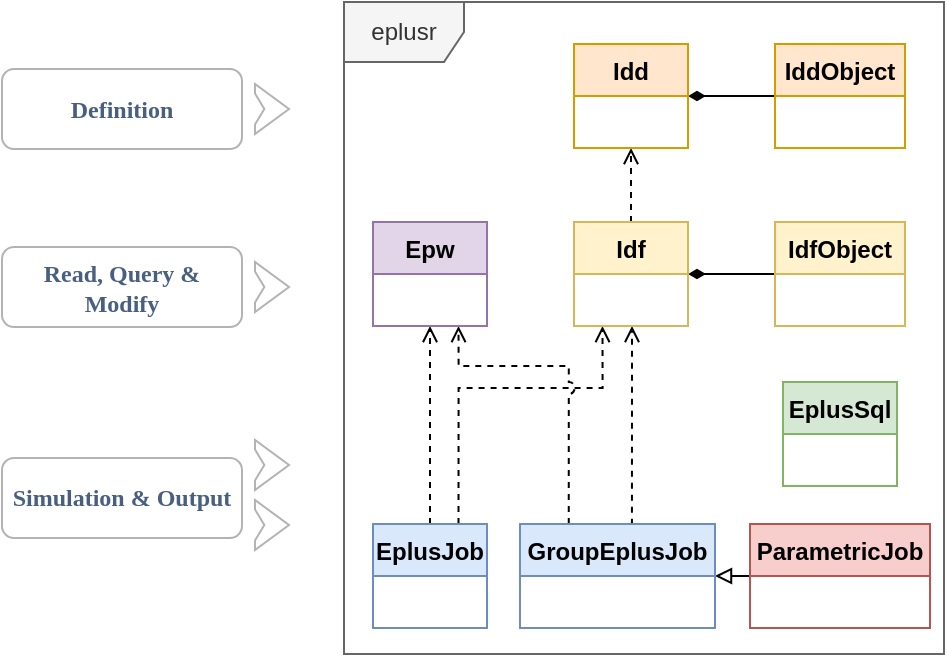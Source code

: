 <mxfile version="13.6.2" type="device"><diagram name="Class Structure" id="Page-1"><mxGraphModel dx="1899" dy="-377" grid="0" gridSize="10" guides="1" tooltips="1" connect="1" arrows="1" fold="1" page="1" pageScale="1" pageWidth="827" pageHeight="1169" math="0" shadow="0"><root><mxCell id="0"/><mxCell id="NJHj3KLOFkImKLp3vAMm-3" value="Frame" style="" parent="0"/><mxCell id="YoMR5SBuCKbf0dK1vw11-123" value="eplusr" style="shape=umlFrame;whiteSpace=wrap;html=1;fillColor=#f5f5f5;strokeColor=#666666;fontColor=#333333;" parent="NJHj3KLOFkImKLp3vAMm-3" vertex="1"><mxGeometry x="-606" y="1231" width="300" height="326" as="geometry"/></mxCell><mxCell id="NJHj3KLOFkImKLp3vAMm-10" value="" style="verticalLabelPosition=bottom;verticalAlign=middle;html=1;shape=mxgraph.arrows2.arrow;dy=0.38;dx=52.59;notch=4.66;fillColor=#FFFFFF;rounded=1;strokeColor=#B3B3B3;" parent="NJHj3KLOFkImKLp3vAMm-3" vertex="1"><mxGeometry x="-650.5" y="1450" width="17" height="25" as="geometry"/></mxCell><mxCell id="NJHj3KLOFkImKLp3vAMm-11" value="" style="verticalLabelPosition=bottom;verticalAlign=middle;html=1;shape=mxgraph.arrows2.arrow;dy=0.38;dx=52.59;notch=4.66;fillColor=#FFFFFF;rounded=1;strokeColor=#B3B3B3;" parent="NJHj3KLOFkImKLp3vAMm-3" vertex="1"><mxGeometry x="-650.5" y="1480" width="17" height="25" as="geometry"/></mxCell><mxCell id="1" parent="0"/><mxCell id="YoMR5SBuCKbf0dK1vw11-111" style="edgeStyle=orthogonalEdgeStyle;rounded=0;orthogonalLoop=1;jettySize=auto;html=1;endArrow=diamondThin;endFill=1;" parent="1" source="YoMR5SBuCKbf0dK1vw11-81" target="YoMR5SBuCKbf0dK1vw11-76" edge="1"><mxGeometry relative="1" as="geometry"/></mxCell><mxCell id="YoMR5SBuCKbf0dK1vw11-119" style="edgeStyle=orthogonalEdgeStyle;rounded=0;orthogonalLoop=1;jettySize=auto;html=1;dashed=1;endArrow=open;endFill=0;" parent="1" source="YoMR5SBuCKbf0dK1vw11-85" target="YoMR5SBuCKbf0dK1vw11-76" edge="1"><mxGeometry relative="1" as="geometry"/></mxCell><mxCell id="YoMR5SBuCKbf0dK1vw11-115" style="edgeStyle=orthogonalEdgeStyle;rounded=0;orthogonalLoop=1;jettySize=auto;html=1;endArrow=open;endFill=0;dashed=1;exitX=0.5;exitY=0;exitDx=0;exitDy=0;" parent="1" source="YoMR5SBuCKbf0dK1vw11-94" target="YoMR5SBuCKbf0dK1vw11-91" edge="1"><mxGeometry relative="1" as="geometry"><mxPoint x="-529" y="1467" as="sourcePoint"/><Array as="points"><mxPoint x="-563" y="1486"/><mxPoint x="-563" y="1486"/></Array></mxGeometry></mxCell><mxCell id="YoMR5SBuCKbf0dK1vw11-122" style="edgeStyle=orthogonalEdgeStyle;rounded=0;jumpStyle=arc;orthogonalLoop=1;jettySize=auto;html=1;dashed=1;endArrow=open;endFill=0;exitX=0.574;exitY=0.008;exitDx=0;exitDy=0;exitPerimeter=0;" parent="1" source="YoMR5SBuCKbf0dK1vw11-97" edge="1"><mxGeometry relative="1" as="geometry"><mxPoint x="-462" y="1457" as="sourcePoint"/><mxPoint x="-462" y="1393" as="targetPoint"/><Array as="points"/></mxGeometry></mxCell><mxCell id="YoMR5SBuCKbf0dK1vw11-112" style="edgeStyle=orthogonalEdgeStyle;rounded=0;orthogonalLoop=1;jettySize=auto;html=1;endArrow=block;endFill=0;exitX=0;exitY=0.5;exitDx=0;exitDy=0;entryX=1;entryY=0.5;entryDx=0;entryDy=0;" parent="1" source="YoMR5SBuCKbf0dK1vw11-103" target="YoMR5SBuCKbf0dK1vw11-97" edge="1"><mxGeometry relative="1" as="geometry"><Array as="points"><mxPoint x="-409" y="1518"/><mxPoint x="-409" y="1518"/></Array></mxGeometry></mxCell><mxCell id="YoMR5SBuCKbf0dK1vw11-113" style="edgeStyle=orthogonalEdgeStyle;rounded=0;orthogonalLoop=1;jettySize=auto;html=1;endArrow=diamondThin;endFill=1;exitX=0;exitY=0.5;exitDx=0;exitDy=0;" parent="1" source="YoMR5SBuCKbf0dK1vw11-88" target="YoMR5SBuCKbf0dK1vw11-85" edge="1"><mxGeometry relative="1" as="geometry"><mxPoint x="-83.0" y="1379.667" as="sourcePoint"/></mxGeometry></mxCell><mxCell id="XFYxlY6Ahm0kKZ-icqUG-3" value="&lt;font face=&quot;Verdana&quot; color=&quot;#485f80&quot;&gt;&lt;b&gt;Definition&lt;/b&gt;&lt;/font&gt;" style="rounded=1;whiteSpace=wrap;html=1;fontFamily=Helvetica;fontSize=12;fontColor=#000000;align=center;strokeColor=#B3B3B3;fillColor=#FFFFFF;" parent="1" vertex="1"><mxGeometry x="-777" y="1264.5" width="120" height="40" as="geometry"/></mxCell><mxCell id="XFYxlY6Ahm0kKZ-icqUG-4" value="&lt;font face=&quot;Verdana&quot; color=&quot;#485f80&quot;&gt;&lt;b&gt;Read, Query &amp;amp; Modify&lt;/b&gt;&lt;/font&gt;" style="rounded=1;whiteSpace=wrap;html=1;fontFamily=Helvetica;fontSize=12;fontColor=#000000;align=center;strokeColor=#B3B3B3;fillColor=#FFFFFF;" parent="1" vertex="1"><mxGeometry x="-777" y="1353.5" width="120" height="40" as="geometry"/></mxCell><mxCell id="XFYxlY6Ahm0kKZ-icqUG-5" value="&lt;font face=&quot;Verdana&quot; color=&quot;#485f80&quot;&gt;&lt;b&gt;Simulation &amp;amp; Output&lt;/b&gt;&lt;/font&gt;" style="rounded=1;whiteSpace=wrap;html=1;fontFamily=Helvetica;fontSize=12;fontColor=#000000;align=center;strokeColor=#B3B3B3;fillColor=#FFFFFF;" parent="1" vertex="1"><mxGeometry x="-777" y="1459" width="120" height="40" as="geometry"/></mxCell><mxCell id="XFYxlY6Ahm0kKZ-icqUG-6" value="" style="verticalLabelPosition=bottom;verticalAlign=middle;html=1;shape=mxgraph.arrows2.arrow;dy=0.38;dx=52.59;notch=4.66;fillColor=#FFFFFF;rounded=1;strokeColor=#B3B3B3;" parent="1" vertex="1"><mxGeometry x="-650.5" y="1272" width="17" height="25" as="geometry"/></mxCell><mxCell id="XFYxlY6Ahm0kKZ-icqUG-7" value="" style="verticalLabelPosition=bottom;verticalAlign=middle;html=1;shape=mxgraph.arrows2.arrow;dy=0.38;dx=52.59;notch=4.66;fillColor=#FFFFFF;rounded=1;strokeColor=#B3B3B3;" parent="1" vertex="1"><mxGeometry x="-650.5" y="1361" width="17" height="25" as="geometry"/></mxCell><mxCell id="NJHj3KLOFkImKLp3vAMm-6" style="edgeStyle=orthogonalEdgeStyle;rounded=0;orthogonalLoop=1;jettySize=auto;html=1;endArrow=open;endFill=0;dashed=1;entryX=0.25;entryY=1;entryDx=0;entryDy=0;exitX=0.75;exitY=0;exitDx=0;exitDy=0;" parent="1" source="YoMR5SBuCKbf0dK1vw11-94" target="YoMR5SBuCKbf0dK1vw11-85" edge="1"><mxGeometry relative="1" as="geometry"><mxPoint x="-553" y="1491" as="sourcePoint"/><mxPoint x="-552.971" y="1403" as="targetPoint"/><Array as="points"><mxPoint x="-549" y="1424"/><mxPoint x="-477" y="1424"/></Array></mxGeometry></mxCell><mxCell id="NJHj3KLOFkImKLp3vAMm-7" style="edgeStyle=orthogonalEdgeStyle;rounded=0;jumpStyle=arc;orthogonalLoop=1;jettySize=auto;html=1;dashed=1;endArrow=open;endFill=0;exitX=0.25;exitY=0;exitDx=0;exitDy=0;entryX=0.75;entryY=1;entryDx=0;entryDy=0;" parent="1" source="YoMR5SBuCKbf0dK1vw11-97" target="YoMR5SBuCKbf0dK1vw11-91" edge="1"><mxGeometry relative="1" as="geometry"><mxPoint x="-452.035" y="1502.416" as="sourcePoint"/><mxPoint x="-452" y="1403" as="targetPoint"/><Array as="points"><mxPoint x="-494" y="1413"/><mxPoint x="-549" y="1413"/></Array></mxGeometry></mxCell><mxCell id="NJHj3KLOFkImKLp3vAMm-4" value="EplusSql" style="swimlane;fontStyle=1;align=center;verticalAlign=top;childLayout=stackLayout;horizontal=1;startSize=26;horizontalStack=0;resizeParent=1;resizeParentMax=0;resizeLast=0;collapsible=1;marginBottom=0;swimlaneFillColor=none;fillColor=#d5e8d4;strokeColor=#82b366;" parent="1" vertex="1"><mxGeometry x="-386.5" y="1421" width="57" height="52" as="geometry"/></mxCell><mxCell id="YoMR5SBuCKbf0dK1vw11-97" value="GroupEplusJob" style="swimlane;fontStyle=1;align=center;verticalAlign=top;childLayout=stackLayout;horizontal=1;startSize=26;horizontalStack=0;resizeParent=1;resizeParentMax=0;resizeLast=0;collapsible=1;marginBottom=0;fillColor=#dae8fc;strokeColor=#6c8ebf;" parent="1" vertex="1"><mxGeometry x="-518" y="1492" width="97.5" height="52" as="geometry"/></mxCell><mxCell id="YoMR5SBuCKbf0dK1vw11-103" value="ParametricJob" style="swimlane;fontStyle=1;align=center;verticalAlign=top;childLayout=stackLayout;horizontal=1;startSize=26;horizontalStack=0;resizeParent=1;resizeParentMax=0;resizeLast=0;collapsible=1;marginBottom=0;fillColor=#f8cecc;strokeColor=#b85450;" parent="1" vertex="1"><mxGeometry x="-403" y="1492" width="90" height="52" as="geometry"/></mxCell><mxCell id="YoMR5SBuCKbf0dK1vw11-94" value="EplusJob" style="swimlane;fontStyle=1;align=center;verticalAlign=top;childLayout=stackLayout;horizontal=1;startSize=26;horizontalStack=0;resizeParent=1;resizeParentMax=0;resizeLast=0;collapsible=1;marginBottom=0;swimlaneFillColor=none;fillColor=#dae8fc;strokeColor=#6c8ebf;" parent="1" vertex="1"><mxGeometry x="-591.5" y="1492" width="57" height="52" as="geometry"/></mxCell><mxCell id="YoMR5SBuCKbf0dK1vw11-76" value="Idd" style="swimlane;fontStyle=1;align=center;verticalAlign=top;childLayout=stackLayout;horizontal=1;startSize=26;horizontalStack=0;resizeParent=1;resizeParentMax=0;resizeLast=0;collapsible=1;marginBottom=0;fillColor=#ffe6cc;strokeColor=#d79b00;" parent="1" vertex="1"><mxGeometry x="-491" y="1252" width="57" height="52" as="geometry"/></mxCell><mxCell id="YoMR5SBuCKbf0dK1vw11-81" value="IddObject" style="swimlane;fontStyle=1;align=center;verticalAlign=top;childLayout=stackLayout;horizontal=1;startSize=26;horizontalStack=0;resizeParent=1;resizeParentMax=0;resizeLast=0;collapsible=1;marginBottom=0;fillColor=#ffe6cc;strokeColor=#d79b00;" parent="1" vertex="1"><mxGeometry x="-390.5" y="1252" width="65" height="52" as="geometry"><mxRectangle x="621.5" y="1554" width="78" height="26" as="alternateBounds"/></mxGeometry></mxCell><mxCell id="YoMR5SBuCKbf0dK1vw11-85" value="Idf" style="swimlane;fontStyle=1;align=center;verticalAlign=top;childLayout=stackLayout;horizontal=1;startSize=26;horizontalStack=0;resizeParent=1;resizeParentMax=0;resizeLast=0;collapsible=1;marginBottom=0;fillColor=#fff2cc;strokeColor=#d6b656;" parent="1" vertex="1"><mxGeometry x="-491" y="1341" width="57" height="52" as="geometry"/></mxCell><mxCell id="YoMR5SBuCKbf0dK1vw11-88" value="IdfObject" style="swimlane;fontStyle=1;align=center;verticalAlign=top;childLayout=stackLayout;horizontal=1;startSize=26;horizontalStack=0;resizeParent=1;resizeParentMax=0;resizeLast=0;collapsible=1;marginBottom=0;fillColor=#fff2cc;strokeColor=#d6b656;" parent="1" vertex="1"><mxGeometry x="-390.5" y="1341" width="65" height="52" as="geometry"/></mxCell><mxCell id="YoMR5SBuCKbf0dK1vw11-91" value="Epw" style="swimlane;fontStyle=1;align=center;verticalAlign=top;childLayout=stackLayout;horizontal=1;startSize=26;horizontalStack=0;resizeParent=1;resizeParentMax=0;resizeLast=0;collapsible=1;marginBottom=0;fillColor=#e1d5e7;strokeColor=#9673a6;" parent="1" vertex="1"><mxGeometry x="-591.5" y="1341" width="57" height="52" as="geometry"/></mxCell></root></mxGraphModel></diagram></mxfile>